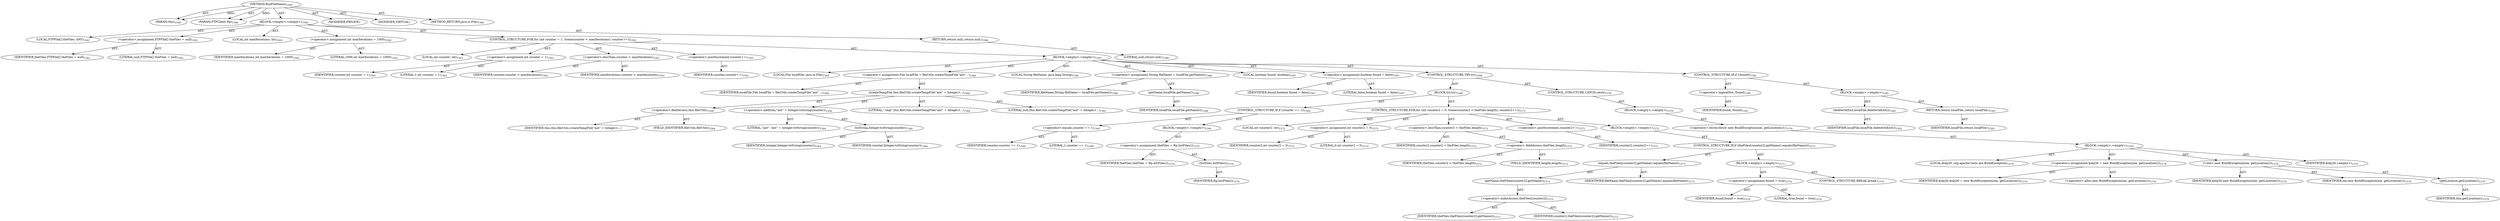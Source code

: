 digraph "findFileName" {  
"111669149758" [label = <(METHOD,findFileName)<SUB>1560</SUB>> ]
"115964117044" [label = <(PARAM,this)<SUB>1560</SUB>> ]
"115964117133" [label = <(PARAM,FTPClient ftp)<SUB>1560</SUB>> ]
"25769804055" [label = <(BLOCK,&lt;empty&gt;,&lt;empty&gt;)<SUB>1560</SUB>> ]
"94489280617" [label = <(LOCAL,FTPFile[] theFiles: ANY)<SUB>1561</SUB>> ]
"30064772216" [label = <(&lt;operator&gt;.assignment,FTPFile[] theFiles = null)<SUB>1561</SUB>> ]
"68719477734" [label = <(IDENTIFIER,theFiles,FTPFile[] theFiles = null)<SUB>1561</SUB>> ]
"90194313396" [label = <(LITERAL,null,FTPFile[] theFiles = null)<SUB>1561</SUB>> ]
"94489280618" [label = <(LOCAL,int maxIterations: int)<SUB>1562</SUB>> ]
"30064772217" [label = <(&lt;operator&gt;.assignment,int maxIterations = 1000)<SUB>1562</SUB>> ]
"68719477735" [label = <(IDENTIFIER,maxIterations,int maxIterations = 1000)<SUB>1562</SUB>> ]
"90194313397" [label = <(LITERAL,1000,int maxIterations = 1000)<SUB>1562</SUB>> ]
"47244640446" [label = <(CONTROL_STRUCTURE,FOR,for (int counter = 1; Some(counter &lt; maxIterations); counter++))<SUB>1563</SUB>> ]
"94489280619" [label = <(LOCAL,int counter: int)<SUB>1563</SUB>> ]
"30064772218" [label = <(&lt;operator&gt;.assignment,int counter = 1)<SUB>1563</SUB>> ]
"68719477736" [label = <(IDENTIFIER,counter,int counter = 1)<SUB>1563</SUB>> ]
"90194313398" [label = <(LITERAL,1,int counter = 1)<SUB>1563</SUB>> ]
"30064772219" [label = <(&lt;operator&gt;.lessThan,counter &lt; maxIterations)<SUB>1563</SUB>> ]
"68719477737" [label = <(IDENTIFIER,counter,counter &lt; maxIterations)<SUB>1563</SUB>> ]
"68719477738" [label = <(IDENTIFIER,maxIterations,counter &lt; maxIterations)<SUB>1563</SUB>> ]
"30064772220" [label = <(&lt;operator&gt;.postIncrement,counter++)<SUB>1563</SUB>> ]
"68719477739" [label = <(IDENTIFIER,counter,counter++)<SUB>1563</SUB>> ]
"25769804056" [label = <(BLOCK,&lt;empty&gt;,&lt;empty&gt;)<SUB>1563</SUB>> ]
"94489280620" [label = <(LOCAL,File localFile: java.io.File)<SUB>1564</SUB>> ]
"30064772221" [label = <(&lt;operator&gt;.assignment,File localFile = fileUtils.createTempFile(&quot;ant&quot;...)<SUB>1564</SUB>> ]
"68719477740" [label = <(IDENTIFIER,localFile,File localFile = fileUtils.createTempFile(&quot;ant&quot;...)<SUB>1564</SUB>> ]
"30064772222" [label = <(createTempFile,this.fileUtils.createTempFile(&quot;ant&quot; + Integer.t...)<SUB>1564</SUB>> ]
"30064772223" [label = <(&lt;operator&gt;.fieldAccess,this.fileUtils)<SUB>1564</SUB>> ]
"68719477741" [label = <(IDENTIFIER,this,this.fileUtils.createTempFile(&quot;ant&quot; + Integer.t...)> ]
"55834575107" [label = <(FIELD_IDENTIFIER,fileUtils,fileUtils)<SUB>1564</SUB>> ]
"30064772224" [label = <(&lt;operator&gt;.addition,&quot;ant&quot; + Integer.toString(counter))<SUB>1564</SUB>> ]
"90194313399" [label = <(LITERAL,&quot;ant&quot;,&quot;ant&quot; + Integer.toString(counter))<SUB>1564</SUB>> ]
"30064772225" [label = <(toString,Integer.toString(counter))<SUB>1564</SUB>> ]
"68719477742" [label = <(IDENTIFIER,Integer,Integer.toString(counter))<SUB>1564</SUB>> ]
"68719477743" [label = <(IDENTIFIER,counter,Integer.toString(counter))<SUB>1564</SUB>> ]
"90194313400" [label = <(LITERAL,&quot;.tmp&quot;,this.fileUtils.createTempFile(&quot;ant&quot; + Integer.t...)<SUB>1564</SUB>> ]
"90194313401" [label = <(LITERAL,null,this.fileUtils.createTempFile(&quot;ant&quot; + Integer.t...)<SUB>1565</SUB>> ]
"94489280621" [label = <(LOCAL,String fileName: java.lang.String)<SUB>1566</SUB>> ]
"30064772226" [label = <(&lt;operator&gt;.assignment,String fileName = localFile.getName())<SUB>1566</SUB>> ]
"68719477744" [label = <(IDENTIFIER,fileName,String fileName = localFile.getName())<SUB>1566</SUB>> ]
"30064772227" [label = <(getName,localFile.getName())<SUB>1566</SUB>> ]
"68719477745" [label = <(IDENTIFIER,localFile,localFile.getName())<SUB>1566</SUB>> ]
"94489280622" [label = <(LOCAL,boolean found: boolean)<SUB>1567</SUB>> ]
"30064772228" [label = <(&lt;operator&gt;.assignment,boolean found = false)<SUB>1567</SUB>> ]
"68719477746" [label = <(IDENTIFIER,found,boolean found = false)<SUB>1567</SUB>> ]
"90194313402" [label = <(LITERAL,false,boolean found = false)<SUB>1567</SUB>> ]
"47244640447" [label = <(CONTROL_STRUCTURE,TRY,try)<SUB>1568</SUB>> ]
"25769804057" [label = <(BLOCK,try,try)<SUB>1568</SUB>> ]
"47244640448" [label = <(CONTROL_STRUCTURE,IF,if (counter == 1))<SUB>1569</SUB>> ]
"30064772229" [label = <(&lt;operator&gt;.equals,counter == 1)<SUB>1569</SUB>> ]
"68719477747" [label = <(IDENTIFIER,counter,counter == 1)<SUB>1569</SUB>> ]
"90194313403" [label = <(LITERAL,1,counter == 1)<SUB>1569</SUB>> ]
"25769804058" [label = <(BLOCK,&lt;empty&gt;,&lt;empty&gt;)<SUB>1569</SUB>> ]
"30064772230" [label = <(&lt;operator&gt;.assignment,theFiles = ftp.listFiles())<SUB>1570</SUB>> ]
"68719477748" [label = <(IDENTIFIER,theFiles,theFiles = ftp.listFiles())<SUB>1570</SUB>> ]
"30064772231" [label = <(listFiles,listFiles())<SUB>1570</SUB>> ]
"68719477749" [label = <(IDENTIFIER,ftp,listFiles())<SUB>1570</SUB>> ]
"47244640449" [label = <(CONTROL_STRUCTURE,FOR,for (int counter2 = 0; Some(counter2 &lt; theFiles.length); counter2++))<SUB>1572</SUB>> ]
"94489280623" [label = <(LOCAL,int counter2: int)<SUB>1572</SUB>> ]
"30064772232" [label = <(&lt;operator&gt;.assignment,int counter2 = 0)<SUB>1572</SUB>> ]
"68719477750" [label = <(IDENTIFIER,counter2,int counter2 = 0)<SUB>1572</SUB>> ]
"90194313404" [label = <(LITERAL,0,int counter2 = 0)<SUB>1572</SUB>> ]
"30064772233" [label = <(&lt;operator&gt;.lessThan,counter2 &lt; theFiles.length)<SUB>1572</SUB>> ]
"68719477751" [label = <(IDENTIFIER,counter2,counter2 &lt; theFiles.length)<SUB>1572</SUB>> ]
"30064772234" [label = <(&lt;operator&gt;.fieldAccess,theFiles.length)<SUB>1572</SUB>> ]
"68719477752" [label = <(IDENTIFIER,theFiles,counter2 &lt; theFiles.length)<SUB>1572</SUB>> ]
"55834575108" [label = <(FIELD_IDENTIFIER,length,length)<SUB>1572</SUB>> ]
"30064772235" [label = <(&lt;operator&gt;.postIncrement,counter2++)<SUB>1572</SUB>> ]
"68719477753" [label = <(IDENTIFIER,counter2,counter2++)<SUB>1572</SUB>> ]
"25769804059" [label = <(BLOCK,&lt;empty&gt;,&lt;empty&gt;)<SUB>1572</SUB>> ]
"47244640450" [label = <(CONTROL_STRUCTURE,IF,if (theFiles[counter2].getName().equals(fileName)))<SUB>1573</SUB>> ]
"30064772236" [label = <(equals,theFiles[counter2].getName().equals(fileName))<SUB>1573</SUB>> ]
"30064772237" [label = <(getName,theFiles[counter2].getName())<SUB>1573</SUB>> ]
"30064772238" [label = <(&lt;operator&gt;.indexAccess,theFiles[counter2])<SUB>1573</SUB>> ]
"68719477754" [label = <(IDENTIFIER,theFiles,theFiles[counter2].getName())<SUB>1573</SUB>> ]
"68719477755" [label = <(IDENTIFIER,counter2,theFiles[counter2].getName())<SUB>1573</SUB>> ]
"68719477756" [label = <(IDENTIFIER,fileName,theFiles[counter2].getName().equals(fileName))<SUB>1573</SUB>> ]
"25769804060" [label = <(BLOCK,&lt;empty&gt;,&lt;empty&gt;)<SUB>1573</SUB>> ]
"30064772239" [label = <(&lt;operator&gt;.assignment,found = true)<SUB>1574</SUB>> ]
"68719477757" [label = <(IDENTIFIER,found,found = true)<SUB>1574</SUB>> ]
"90194313405" [label = <(LITERAL,true,found = true)<SUB>1574</SUB>> ]
"47244640451" [label = <(CONTROL_STRUCTURE,BREAK,break;)<SUB>1575</SUB>> ]
"47244640452" [label = <(CONTROL_STRUCTURE,CATCH,catch)<SUB>1578</SUB>> ]
"25769804061" [label = <(BLOCK,&lt;empty&gt;,&lt;empty&gt;)<SUB>1578</SUB>> ]
"30064772240" [label = <(&lt;operator&gt;.throw,throw new BuildException(ioe, getLocation());)<SUB>1579</SUB>> ]
"25769804062" [label = <(BLOCK,&lt;empty&gt;,&lt;empty&gt;)<SUB>1579</SUB>> ]
"94489280624" [label = <(LOCAL,$obj30: org.apache.tools.ant.BuildException)<SUB>1579</SUB>> ]
"30064772241" [label = <(&lt;operator&gt;.assignment,$obj30 = new BuildException(ioe, getLocation()))<SUB>1579</SUB>> ]
"68719477758" [label = <(IDENTIFIER,$obj30,$obj30 = new BuildException(ioe, getLocation()))<SUB>1579</SUB>> ]
"30064772242" [label = <(&lt;operator&gt;.alloc,new BuildException(ioe, getLocation()))<SUB>1579</SUB>> ]
"30064772243" [label = <(&lt;init&gt;,new BuildException(ioe, getLocation()))<SUB>1579</SUB>> ]
"68719477759" [label = <(IDENTIFIER,$obj30,new BuildException(ioe, getLocation()))<SUB>1579</SUB>> ]
"68719477760" [label = <(IDENTIFIER,ioe,new BuildException(ioe, getLocation()))<SUB>1579</SUB>> ]
"30064772244" [label = <(getLocation,getLocation())<SUB>1579</SUB>> ]
"68719476872" [label = <(IDENTIFIER,this,getLocation())<SUB>1579</SUB>> ]
"68719477761" [label = <(IDENTIFIER,$obj30,&lt;empty&gt;)<SUB>1579</SUB>> ]
"47244640453" [label = <(CONTROL_STRUCTURE,IF,if (!found))<SUB>1581</SUB>> ]
"30064772245" [label = <(&lt;operator&gt;.logicalNot,!found)<SUB>1581</SUB>> ]
"68719477762" [label = <(IDENTIFIER,found,!found)<SUB>1581</SUB>> ]
"25769804063" [label = <(BLOCK,&lt;empty&gt;,&lt;empty&gt;)<SUB>1581</SUB>> ]
"30064772246" [label = <(deleteOnExit,localFile.deleteOnExit())<SUB>1582</SUB>> ]
"68719477763" [label = <(IDENTIFIER,localFile,localFile.deleteOnExit())<SUB>1582</SUB>> ]
"146028888109" [label = <(RETURN,return localFile;,return localFile;)<SUB>1583</SUB>> ]
"68719477764" [label = <(IDENTIFIER,localFile,return localFile;)<SUB>1583</SUB>> ]
"146028888110" [label = <(RETURN,return null;,return null;)<SUB>1586</SUB>> ]
"90194313406" [label = <(LITERAL,null,return null;)<SUB>1586</SUB>> ]
"133143986365" [label = <(MODIFIER,PRIVATE)> ]
"133143986366" [label = <(MODIFIER,VIRTUAL)> ]
"128849018942" [label = <(METHOD_RETURN,java.io.File)<SUB>1560</SUB>> ]
  "111669149758" -> "115964117044"  [ label = "AST: "] 
  "111669149758" -> "115964117133"  [ label = "AST: "] 
  "111669149758" -> "25769804055"  [ label = "AST: "] 
  "111669149758" -> "133143986365"  [ label = "AST: "] 
  "111669149758" -> "133143986366"  [ label = "AST: "] 
  "111669149758" -> "128849018942"  [ label = "AST: "] 
  "25769804055" -> "94489280617"  [ label = "AST: "] 
  "25769804055" -> "30064772216"  [ label = "AST: "] 
  "25769804055" -> "94489280618"  [ label = "AST: "] 
  "25769804055" -> "30064772217"  [ label = "AST: "] 
  "25769804055" -> "47244640446"  [ label = "AST: "] 
  "25769804055" -> "146028888110"  [ label = "AST: "] 
  "30064772216" -> "68719477734"  [ label = "AST: "] 
  "30064772216" -> "90194313396"  [ label = "AST: "] 
  "30064772217" -> "68719477735"  [ label = "AST: "] 
  "30064772217" -> "90194313397"  [ label = "AST: "] 
  "47244640446" -> "94489280619"  [ label = "AST: "] 
  "47244640446" -> "30064772218"  [ label = "AST: "] 
  "47244640446" -> "30064772219"  [ label = "AST: "] 
  "47244640446" -> "30064772220"  [ label = "AST: "] 
  "47244640446" -> "25769804056"  [ label = "AST: "] 
  "30064772218" -> "68719477736"  [ label = "AST: "] 
  "30064772218" -> "90194313398"  [ label = "AST: "] 
  "30064772219" -> "68719477737"  [ label = "AST: "] 
  "30064772219" -> "68719477738"  [ label = "AST: "] 
  "30064772220" -> "68719477739"  [ label = "AST: "] 
  "25769804056" -> "94489280620"  [ label = "AST: "] 
  "25769804056" -> "30064772221"  [ label = "AST: "] 
  "25769804056" -> "94489280621"  [ label = "AST: "] 
  "25769804056" -> "30064772226"  [ label = "AST: "] 
  "25769804056" -> "94489280622"  [ label = "AST: "] 
  "25769804056" -> "30064772228"  [ label = "AST: "] 
  "25769804056" -> "47244640447"  [ label = "AST: "] 
  "25769804056" -> "47244640453"  [ label = "AST: "] 
  "30064772221" -> "68719477740"  [ label = "AST: "] 
  "30064772221" -> "30064772222"  [ label = "AST: "] 
  "30064772222" -> "30064772223"  [ label = "AST: "] 
  "30064772222" -> "30064772224"  [ label = "AST: "] 
  "30064772222" -> "90194313400"  [ label = "AST: "] 
  "30064772222" -> "90194313401"  [ label = "AST: "] 
  "30064772223" -> "68719477741"  [ label = "AST: "] 
  "30064772223" -> "55834575107"  [ label = "AST: "] 
  "30064772224" -> "90194313399"  [ label = "AST: "] 
  "30064772224" -> "30064772225"  [ label = "AST: "] 
  "30064772225" -> "68719477742"  [ label = "AST: "] 
  "30064772225" -> "68719477743"  [ label = "AST: "] 
  "30064772226" -> "68719477744"  [ label = "AST: "] 
  "30064772226" -> "30064772227"  [ label = "AST: "] 
  "30064772227" -> "68719477745"  [ label = "AST: "] 
  "30064772228" -> "68719477746"  [ label = "AST: "] 
  "30064772228" -> "90194313402"  [ label = "AST: "] 
  "47244640447" -> "25769804057"  [ label = "AST: "] 
  "47244640447" -> "47244640452"  [ label = "AST: "] 
  "25769804057" -> "47244640448"  [ label = "AST: "] 
  "25769804057" -> "47244640449"  [ label = "AST: "] 
  "47244640448" -> "30064772229"  [ label = "AST: "] 
  "47244640448" -> "25769804058"  [ label = "AST: "] 
  "30064772229" -> "68719477747"  [ label = "AST: "] 
  "30064772229" -> "90194313403"  [ label = "AST: "] 
  "25769804058" -> "30064772230"  [ label = "AST: "] 
  "30064772230" -> "68719477748"  [ label = "AST: "] 
  "30064772230" -> "30064772231"  [ label = "AST: "] 
  "30064772231" -> "68719477749"  [ label = "AST: "] 
  "47244640449" -> "94489280623"  [ label = "AST: "] 
  "47244640449" -> "30064772232"  [ label = "AST: "] 
  "47244640449" -> "30064772233"  [ label = "AST: "] 
  "47244640449" -> "30064772235"  [ label = "AST: "] 
  "47244640449" -> "25769804059"  [ label = "AST: "] 
  "30064772232" -> "68719477750"  [ label = "AST: "] 
  "30064772232" -> "90194313404"  [ label = "AST: "] 
  "30064772233" -> "68719477751"  [ label = "AST: "] 
  "30064772233" -> "30064772234"  [ label = "AST: "] 
  "30064772234" -> "68719477752"  [ label = "AST: "] 
  "30064772234" -> "55834575108"  [ label = "AST: "] 
  "30064772235" -> "68719477753"  [ label = "AST: "] 
  "25769804059" -> "47244640450"  [ label = "AST: "] 
  "47244640450" -> "30064772236"  [ label = "AST: "] 
  "47244640450" -> "25769804060"  [ label = "AST: "] 
  "30064772236" -> "30064772237"  [ label = "AST: "] 
  "30064772236" -> "68719477756"  [ label = "AST: "] 
  "30064772237" -> "30064772238"  [ label = "AST: "] 
  "30064772238" -> "68719477754"  [ label = "AST: "] 
  "30064772238" -> "68719477755"  [ label = "AST: "] 
  "25769804060" -> "30064772239"  [ label = "AST: "] 
  "25769804060" -> "47244640451"  [ label = "AST: "] 
  "30064772239" -> "68719477757"  [ label = "AST: "] 
  "30064772239" -> "90194313405"  [ label = "AST: "] 
  "47244640452" -> "25769804061"  [ label = "AST: "] 
  "25769804061" -> "30064772240"  [ label = "AST: "] 
  "30064772240" -> "25769804062"  [ label = "AST: "] 
  "25769804062" -> "94489280624"  [ label = "AST: "] 
  "25769804062" -> "30064772241"  [ label = "AST: "] 
  "25769804062" -> "30064772243"  [ label = "AST: "] 
  "25769804062" -> "68719477761"  [ label = "AST: "] 
  "30064772241" -> "68719477758"  [ label = "AST: "] 
  "30064772241" -> "30064772242"  [ label = "AST: "] 
  "30064772243" -> "68719477759"  [ label = "AST: "] 
  "30064772243" -> "68719477760"  [ label = "AST: "] 
  "30064772243" -> "30064772244"  [ label = "AST: "] 
  "30064772244" -> "68719476872"  [ label = "AST: "] 
  "47244640453" -> "30064772245"  [ label = "AST: "] 
  "47244640453" -> "25769804063"  [ label = "AST: "] 
  "30064772245" -> "68719477762"  [ label = "AST: "] 
  "25769804063" -> "30064772246"  [ label = "AST: "] 
  "25769804063" -> "146028888109"  [ label = "AST: "] 
  "30064772246" -> "68719477763"  [ label = "AST: "] 
  "146028888109" -> "68719477764"  [ label = "AST: "] 
  "146028888110" -> "90194313406"  [ label = "AST: "] 
  "111669149758" -> "115964117044"  [ label = "DDG: "] 
  "111669149758" -> "115964117133"  [ label = "DDG: "] 
}
